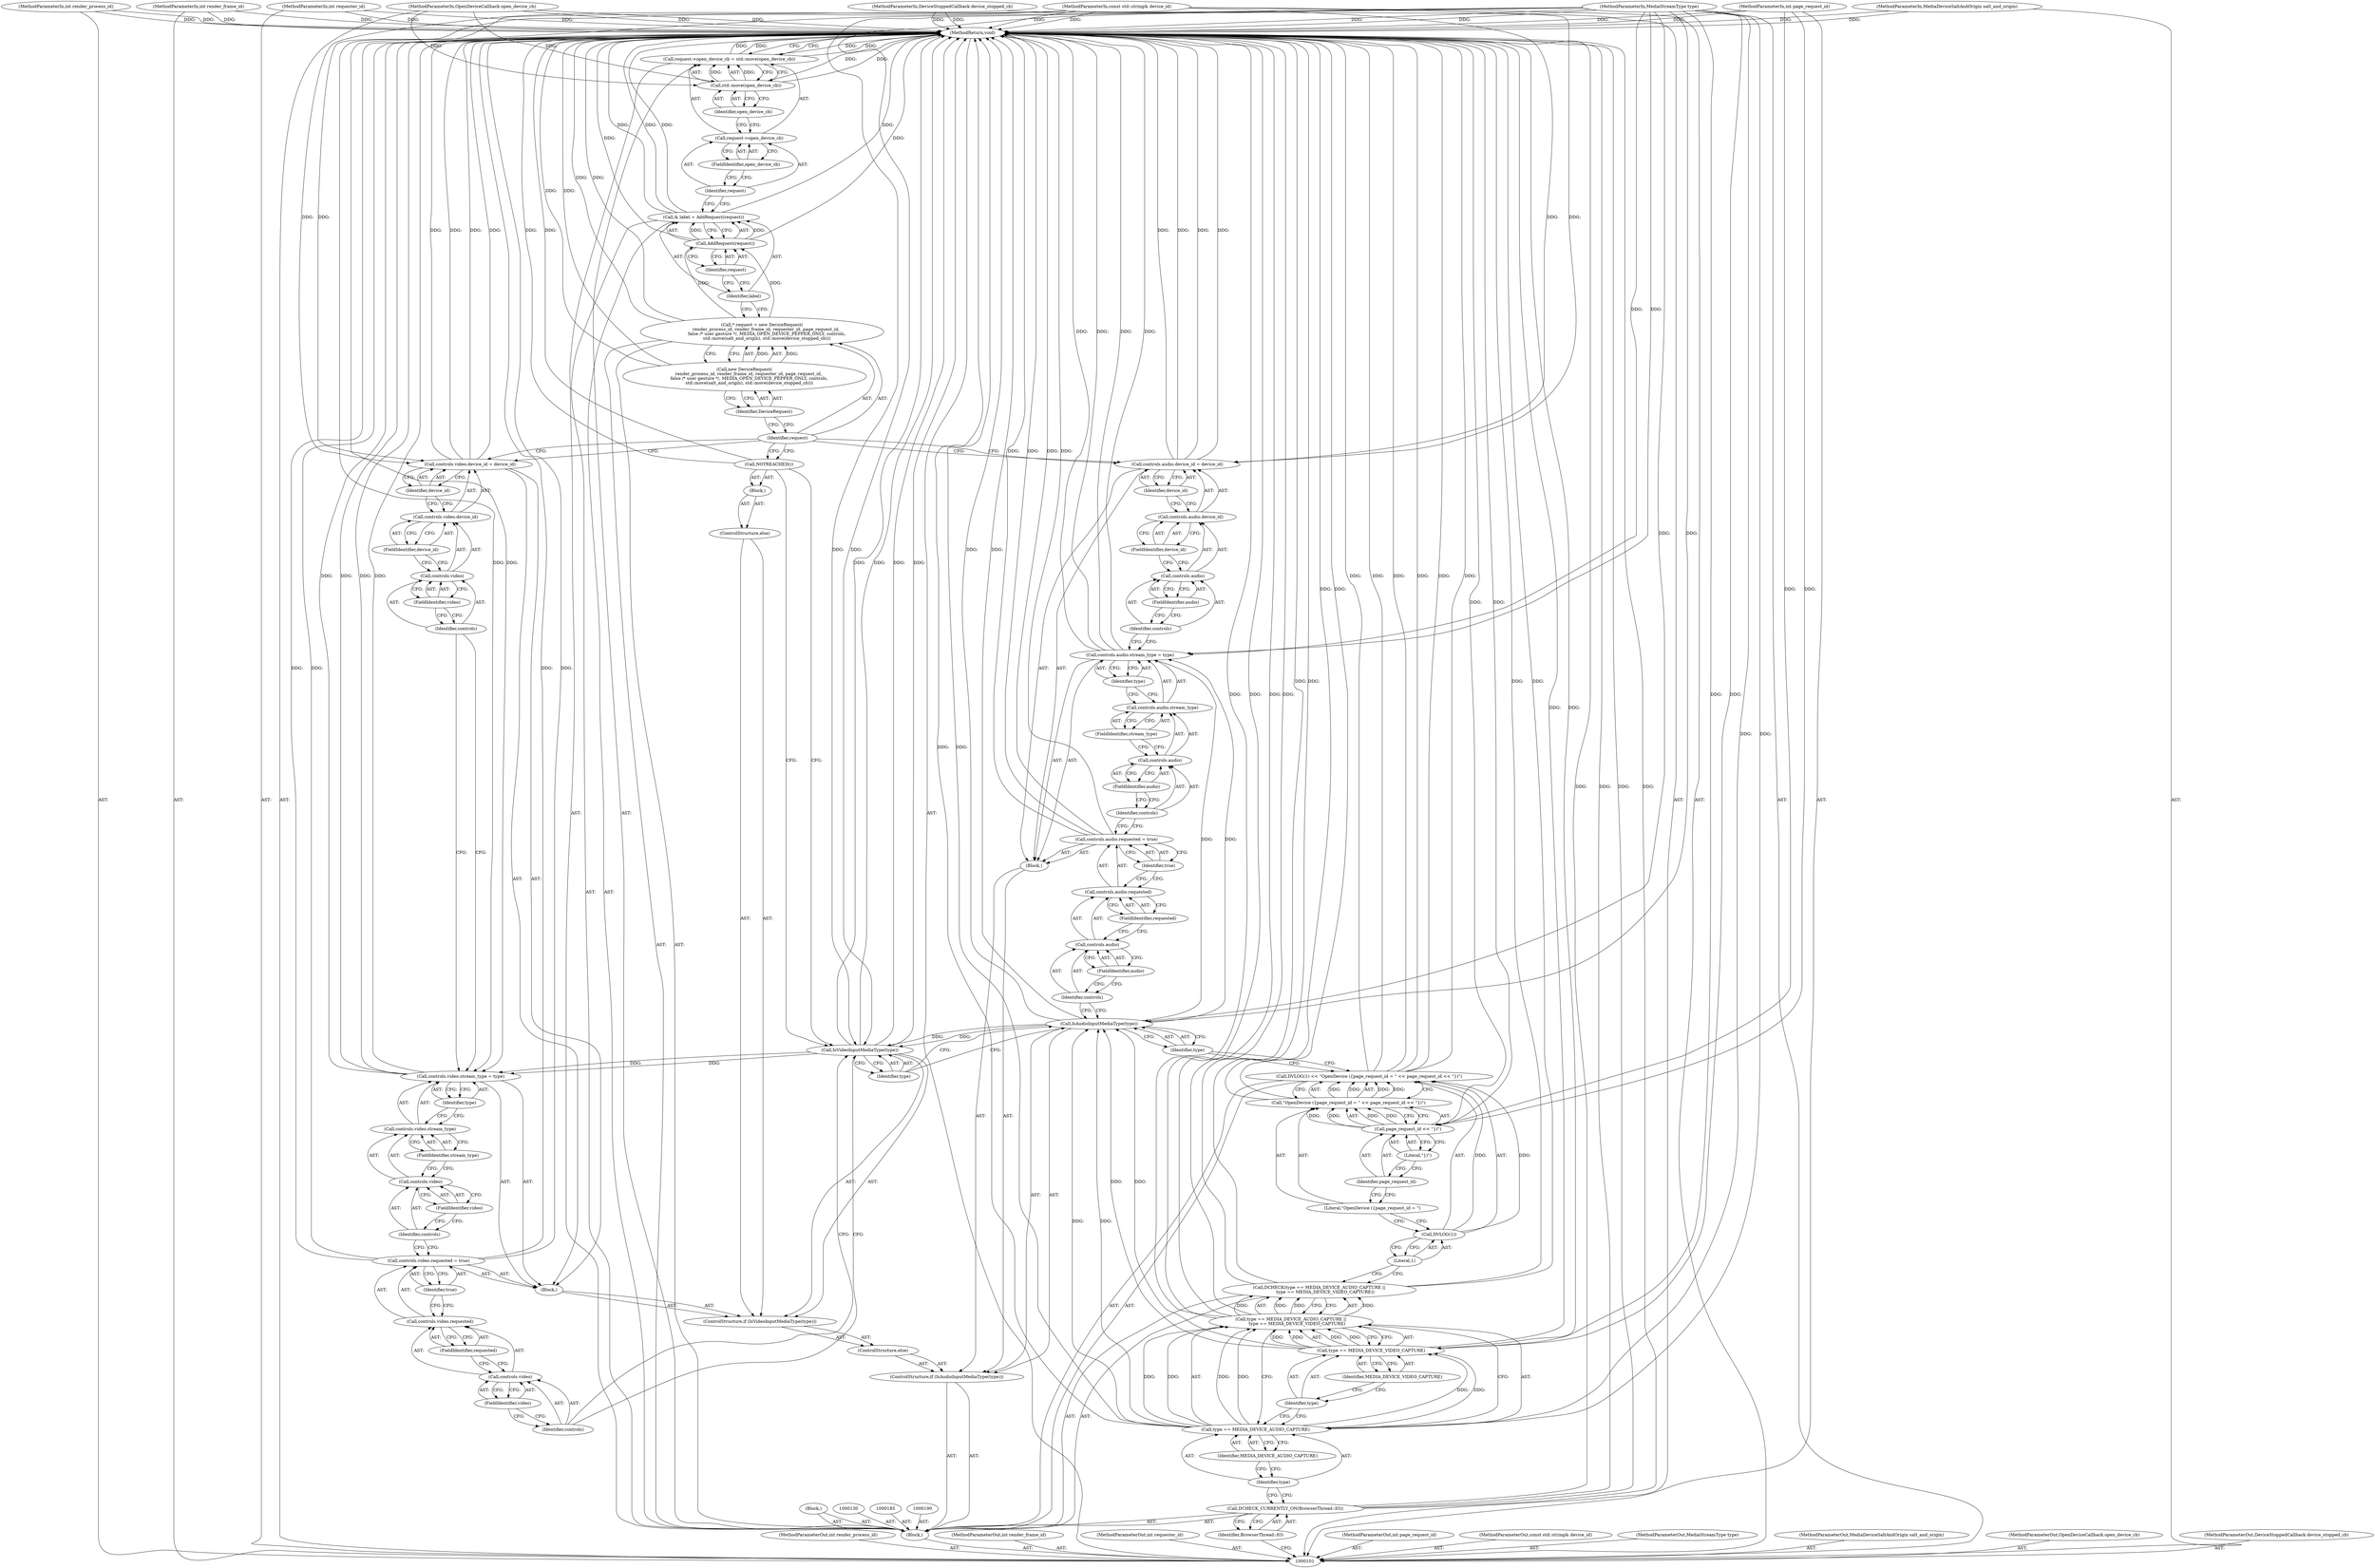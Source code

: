 digraph "0_Chrome_971548cdca2d4c0a6fedd3db0c94372c2a27eac3_15" {
"1000202" [label="(MethodReturn,void)"];
"1000102" [label="(MethodParameterIn,int render_process_id)"];
"1000280" [label="(MethodParameterOut,int render_process_id)"];
"1000112" [label="(Call,DCHECK_CURRENTLY_ON(BrowserThread::IO))"];
"1000113" [label="(Identifier,BrowserThread::IO)"];
"1000118" [label="(Identifier,MEDIA_DEVICE_AUDIO_CAPTURE)"];
"1000114" [label="(Call,DCHECK(type == MEDIA_DEVICE_AUDIO_CAPTURE ||\n         type == MEDIA_DEVICE_VIDEO_CAPTURE))"];
"1000115" [label="(Call,type == MEDIA_DEVICE_AUDIO_CAPTURE ||\n         type == MEDIA_DEVICE_VIDEO_CAPTURE)"];
"1000116" [label="(Call,type == MEDIA_DEVICE_AUDIO_CAPTURE)"];
"1000117" [label="(Identifier,type)"];
"1000121" [label="(Identifier,MEDIA_DEVICE_VIDEO_CAPTURE)"];
"1000119" [label="(Call,type == MEDIA_DEVICE_VIDEO_CAPTURE)"];
"1000120" [label="(Identifier,type)"];
"1000125" [label="(Call,\"OpenDevice ({page_request_id = \" << page_request_id << \"})\")"];
"1000126" [label="(Literal,\"OpenDevice ({page_request_id = \")"];
"1000122" [label="(Call,DVLOG(1) << \"OpenDevice ({page_request_id = \" << page_request_id << \"})\")"];
"1000123" [label="(Call,DVLOG(1))"];
"1000127" [label="(Call,page_request_id << \"})\")"];
"1000128" [label="(Identifier,page_request_id)"];
"1000129" [label="(Literal,\"})\")"];
"1000124" [label="(Literal,1)"];
"1000131" [label="(ControlStructure,if (IsAudioInputMediaType(type)))"];
"1000133" [label="(Identifier,type)"];
"1000134" [label="(Block,)"];
"1000132" [label="(Call,IsAudioInputMediaType(type))"];
"1000139" [label="(FieldIdentifier,audio)"];
"1000140" [label="(FieldIdentifier,requested)"];
"1000141" [label="(Identifier,true)"];
"1000135" [label="(Call,controls.audio.requested = true)"];
"1000136" [label="(Call,controls.audio.requested)"];
"1000137" [label="(Call,controls.audio)"];
"1000138" [label="(Identifier,controls)"];
"1000146" [label="(FieldIdentifier,audio)"];
"1000147" [label="(FieldIdentifier,stream_type)"];
"1000148" [label="(Identifier,type)"];
"1000142" [label="(Call,controls.audio.stream_type = type)"];
"1000143" [label="(Call,controls.audio.stream_type)"];
"1000144" [label="(Call,controls.audio)"];
"1000145" [label="(Identifier,controls)"];
"1000153" [label="(FieldIdentifier,audio)"];
"1000154" [label="(FieldIdentifier,device_id)"];
"1000155" [label="(Identifier,device_id)"];
"1000149" [label="(Call,controls.audio.device_id = device_id)"];
"1000150" [label="(Call,controls.audio.device_id)"];
"1000151" [label="(Call,controls.audio)"];
"1000152" [label="(Identifier,controls)"];
"1000158" [label="(Call,IsVideoInputMediaType(type))"];
"1000159" [label="(Identifier,type)"];
"1000156" [label="(ControlStructure,else)"];
"1000160" [label="(Block,)"];
"1000157" [label="(ControlStructure,if (IsVideoInputMediaType(type)))"];
"1000103" [label="(MethodParameterIn,int render_frame_id)"];
"1000281" [label="(MethodParameterOut,int render_frame_id)"];
"1000165" [label="(FieldIdentifier,video)"];
"1000166" [label="(FieldIdentifier,requested)"];
"1000167" [label="(Identifier,true)"];
"1000161" [label="(Call,controls.video.requested = true)"];
"1000162" [label="(Call,controls.video.requested)"];
"1000163" [label="(Call,controls.video)"];
"1000164" [label="(Identifier,controls)"];
"1000172" [label="(FieldIdentifier,video)"];
"1000173" [label="(FieldIdentifier,stream_type)"];
"1000174" [label="(Identifier,type)"];
"1000168" [label="(Call,controls.video.stream_type = type)"];
"1000169" [label="(Call,controls.video.stream_type)"];
"1000170" [label="(Call,controls.video)"];
"1000171" [label="(Identifier,controls)"];
"1000179" [label="(FieldIdentifier,video)"];
"1000180" [label="(FieldIdentifier,device_id)"];
"1000181" [label="(Identifier,device_id)"];
"1000175" [label="(Call,controls.video.device_id = device_id)"];
"1000176" [label="(Call,controls.video.device_id)"];
"1000177" [label="(Call,controls.video)"];
"1000178" [label="(Identifier,controls)"];
"1000182" [label="(ControlStructure,else)"];
"1000183" [label="(Block,)"];
"1000184" [label="(Call,NOTREACHED())"];
"1000186" [label="(Call,* request = new DeviceRequest(\n      render_process_id, render_frame_id, requester_id, page_request_id,\n       false /* user gesture */, MEDIA_OPEN_DEVICE_PEPPER_ONLY, controls,\n       std::move(salt_and_origin), std::move(device_stopped_cb)))"];
"1000187" [label="(Identifier,request)"];
"1000188" [label="(Call,new DeviceRequest(\n      render_process_id, render_frame_id, requester_id, page_request_id,\n       false /* user gesture */, MEDIA_OPEN_DEVICE_PEPPER_ONLY, controls,\n       std::move(salt_and_origin), std::move(device_stopped_cb)))"];
"1000189" [label="(Identifier,DeviceRequest)"];
"1000104" [label="(MethodParameterIn,int requester_id)"];
"1000282" [label="(MethodParameterOut,int requester_id)"];
"1000191" [label="(Call,& label = AddRequest(request))"];
"1000192" [label="(Identifier,label)"];
"1000193" [label="(Call,AddRequest(request))"];
"1000194" [label="(Identifier,request)"];
"1000198" [label="(FieldIdentifier,open_device_cb)"];
"1000195" [label="(Call,request->open_device_cb = std::move(open_device_cb))"];
"1000196" [label="(Call,request->open_device_cb)"];
"1000197" [label="(Identifier,request)"];
"1000199" [label="(Call,std::move(open_device_cb))"];
"1000200" [label="(Identifier,open_device_cb)"];
"1000201" [label="(Block,)"];
"1000105" [label="(MethodParameterIn,int page_request_id)"];
"1000283" [label="(MethodParameterOut,int page_request_id)"];
"1000106" [label="(MethodParameterIn,const std::string& device_id)"];
"1000284" [label="(MethodParameterOut,const std::string& device_id)"];
"1000107" [label="(MethodParameterIn,MediaStreamType type)"];
"1000285" [label="(MethodParameterOut,MediaStreamType type)"];
"1000108" [label="(MethodParameterIn,MediaDeviceSaltAndOrigin salt_and_origin)"];
"1000286" [label="(MethodParameterOut,MediaDeviceSaltAndOrigin salt_and_origin)"];
"1000109" [label="(MethodParameterIn,OpenDeviceCallback open_device_cb)"];
"1000287" [label="(MethodParameterOut,OpenDeviceCallback open_device_cb)"];
"1000110" [label="(MethodParameterIn,DeviceStoppedCallback device_stopped_cb)"];
"1000288" [label="(MethodParameterOut,DeviceStoppedCallback device_stopped_cb)"];
"1000111" [label="(Block,)"];
"1000202" -> "1000101"  [label="AST: "];
"1000202" -> "1000195"  [label="CFG: "];
"1000108" -> "1000202"  [label="DDG: "];
"1000107" -> "1000202"  [label="DDG: "];
"1000168" -> "1000202"  [label="DDG: "];
"1000168" -> "1000202"  [label="DDG: "];
"1000199" -> "1000202"  [label="DDG: "];
"1000104" -> "1000202"  [label="DDG: "];
"1000105" -> "1000202"  [label="DDG: "];
"1000175" -> "1000202"  [label="DDG: "];
"1000175" -> "1000202"  [label="DDG: "];
"1000125" -> "1000202"  [label="DDG: "];
"1000116" -> "1000202"  [label="DDG: "];
"1000195" -> "1000202"  [label="DDG: "];
"1000195" -> "1000202"  [label="DDG: "];
"1000149" -> "1000202"  [label="DDG: "];
"1000149" -> "1000202"  [label="DDG: "];
"1000127" -> "1000202"  [label="DDG: "];
"1000115" -> "1000202"  [label="DDG: "];
"1000115" -> "1000202"  [label="DDG: "];
"1000186" -> "1000202"  [label="DDG: "];
"1000158" -> "1000202"  [label="DDG: "];
"1000158" -> "1000202"  [label="DDG: "];
"1000122" -> "1000202"  [label="DDG: "];
"1000122" -> "1000202"  [label="DDG: "];
"1000122" -> "1000202"  [label="DDG: "];
"1000193" -> "1000202"  [label="DDG: "];
"1000114" -> "1000202"  [label="DDG: "];
"1000114" -> "1000202"  [label="DDG: "];
"1000188" -> "1000202"  [label="DDG: "];
"1000132" -> "1000202"  [label="DDG: "];
"1000135" -> "1000202"  [label="DDG: "];
"1000135" -> "1000202"  [label="DDG: "];
"1000184" -> "1000202"  [label="DDG: "];
"1000161" -> "1000202"  [label="DDG: "];
"1000161" -> "1000202"  [label="DDG: "];
"1000103" -> "1000202"  [label="DDG: "];
"1000119" -> "1000202"  [label="DDG: "];
"1000142" -> "1000202"  [label="DDG: "];
"1000142" -> "1000202"  [label="DDG: "];
"1000102" -> "1000202"  [label="DDG: "];
"1000112" -> "1000202"  [label="DDG: "];
"1000112" -> "1000202"  [label="DDG: "];
"1000191" -> "1000202"  [label="DDG: "];
"1000191" -> "1000202"  [label="DDG: "];
"1000110" -> "1000202"  [label="DDG: "];
"1000106" -> "1000202"  [label="DDG: "];
"1000109" -> "1000202"  [label="DDG: "];
"1000102" -> "1000101"  [label="AST: "];
"1000102" -> "1000202"  [label="DDG: "];
"1000280" -> "1000101"  [label="AST: "];
"1000112" -> "1000111"  [label="AST: "];
"1000112" -> "1000113"  [label="CFG: "];
"1000113" -> "1000112"  [label="AST: "];
"1000117" -> "1000112"  [label="CFG: "];
"1000112" -> "1000202"  [label="DDG: "];
"1000112" -> "1000202"  [label="DDG: "];
"1000113" -> "1000112"  [label="AST: "];
"1000113" -> "1000101"  [label="CFG: "];
"1000112" -> "1000113"  [label="CFG: "];
"1000118" -> "1000116"  [label="AST: "];
"1000118" -> "1000117"  [label="CFG: "];
"1000116" -> "1000118"  [label="CFG: "];
"1000114" -> "1000111"  [label="AST: "];
"1000114" -> "1000115"  [label="CFG: "];
"1000115" -> "1000114"  [label="AST: "];
"1000124" -> "1000114"  [label="CFG: "];
"1000114" -> "1000202"  [label="DDG: "];
"1000114" -> "1000202"  [label="DDG: "];
"1000115" -> "1000114"  [label="DDG: "];
"1000115" -> "1000114"  [label="DDG: "];
"1000115" -> "1000114"  [label="AST: "];
"1000115" -> "1000116"  [label="CFG: "];
"1000115" -> "1000119"  [label="CFG: "];
"1000116" -> "1000115"  [label="AST: "];
"1000119" -> "1000115"  [label="AST: "];
"1000114" -> "1000115"  [label="CFG: "];
"1000115" -> "1000202"  [label="DDG: "];
"1000115" -> "1000202"  [label="DDG: "];
"1000115" -> "1000114"  [label="DDG: "];
"1000115" -> "1000114"  [label="DDG: "];
"1000116" -> "1000115"  [label="DDG: "];
"1000116" -> "1000115"  [label="DDG: "];
"1000119" -> "1000115"  [label="DDG: "];
"1000119" -> "1000115"  [label="DDG: "];
"1000116" -> "1000115"  [label="AST: "];
"1000116" -> "1000118"  [label="CFG: "];
"1000117" -> "1000116"  [label="AST: "];
"1000118" -> "1000116"  [label="AST: "];
"1000120" -> "1000116"  [label="CFG: "];
"1000115" -> "1000116"  [label="CFG: "];
"1000116" -> "1000202"  [label="DDG: "];
"1000116" -> "1000115"  [label="DDG: "];
"1000116" -> "1000115"  [label="DDG: "];
"1000107" -> "1000116"  [label="DDG: "];
"1000116" -> "1000119"  [label="DDG: "];
"1000116" -> "1000132"  [label="DDG: "];
"1000117" -> "1000116"  [label="AST: "];
"1000117" -> "1000112"  [label="CFG: "];
"1000118" -> "1000117"  [label="CFG: "];
"1000121" -> "1000119"  [label="AST: "];
"1000121" -> "1000120"  [label="CFG: "];
"1000119" -> "1000121"  [label="CFG: "];
"1000119" -> "1000115"  [label="AST: "];
"1000119" -> "1000121"  [label="CFG: "];
"1000120" -> "1000119"  [label="AST: "];
"1000121" -> "1000119"  [label="AST: "];
"1000115" -> "1000119"  [label="CFG: "];
"1000119" -> "1000202"  [label="DDG: "];
"1000119" -> "1000115"  [label="DDG: "];
"1000119" -> "1000115"  [label="DDG: "];
"1000116" -> "1000119"  [label="DDG: "];
"1000107" -> "1000119"  [label="DDG: "];
"1000119" -> "1000132"  [label="DDG: "];
"1000120" -> "1000119"  [label="AST: "];
"1000120" -> "1000116"  [label="CFG: "];
"1000121" -> "1000120"  [label="CFG: "];
"1000125" -> "1000122"  [label="AST: "];
"1000125" -> "1000127"  [label="CFG: "];
"1000126" -> "1000125"  [label="AST: "];
"1000127" -> "1000125"  [label="AST: "];
"1000122" -> "1000125"  [label="CFG: "];
"1000125" -> "1000202"  [label="DDG: "];
"1000125" -> "1000122"  [label="DDG: "];
"1000125" -> "1000122"  [label="DDG: "];
"1000127" -> "1000125"  [label="DDG: "];
"1000127" -> "1000125"  [label="DDG: "];
"1000126" -> "1000125"  [label="AST: "];
"1000126" -> "1000123"  [label="CFG: "];
"1000128" -> "1000126"  [label="CFG: "];
"1000122" -> "1000111"  [label="AST: "];
"1000122" -> "1000125"  [label="CFG: "];
"1000123" -> "1000122"  [label="AST: "];
"1000125" -> "1000122"  [label="AST: "];
"1000133" -> "1000122"  [label="CFG: "];
"1000122" -> "1000202"  [label="DDG: "];
"1000122" -> "1000202"  [label="DDG: "];
"1000122" -> "1000202"  [label="DDG: "];
"1000123" -> "1000122"  [label="DDG: "];
"1000125" -> "1000122"  [label="DDG: "];
"1000125" -> "1000122"  [label="DDG: "];
"1000123" -> "1000122"  [label="AST: "];
"1000123" -> "1000124"  [label="CFG: "];
"1000124" -> "1000123"  [label="AST: "];
"1000126" -> "1000123"  [label="CFG: "];
"1000123" -> "1000122"  [label="DDG: "];
"1000127" -> "1000125"  [label="AST: "];
"1000127" -> "1000129"  [label="CFG: "];
"1000128" -> "1000127"  [label="AST: "];
"1000129" -> "1000127"  [label="AST: "];
"1000125" -> "1000127"  [label="CFG: "];
"1000127" -> "1000202"  [label="DDG: "];
"1000127" -> "1000125"  [label="DDG: "];
"1000127" -> "1000125"  [label="DDG: "];
"1000105" -> "1000127"  [label="DDG: "];
"1000128" -> "1000127"  [label="AST: "];
"1000128" -> "1000126"  [label="CFG: "];
"1000129" -> "1000128"  [label="CFG: "];
"1000129" -> "1000127"  [label="AST: "];
"1000129" -> "1000128"  [label="CFG: "];
"1000127" -> "1000129"  [label="CFG: "];
"1000124" -> "1000123"  [label="AST: "];
"1000124" -> "1000114"  [label="CFG: "];
"1000123" -> "1000124"  [label="CFG: "];
"1000131" -> "1000111"  [label="AST: "];
"1000132" -> "1000131"  [label="AST: "];
"1000134" -> "1000131"  [label="AST: "];
"1000156" -> "1000131"  [label="AST: "];
"1000133" -> "1000132"  [label="AST: "];
"1000133" -> "1000122"  [label="CFG: "];
"1000132" -> "1000133"  [label="CFG: "];
"1000134" -> "1000131"  [label="AST: "];
"1000135" -> "1000134"  [label="AST: "];
"1000142" -> "1000134"  [label="AST: "];
"1000149" -> "1000134"  [label="AST: "];
"1000132" -> "1000131"  [label="AST: "];
"1000132" -> "1000133"  [label="CFG: "];
"1000133" -> "1000132"  [label="AST: "];
"1000138" -> "1000132"  [label="CFG: "];
"1000159" -> "1000132"  [label="CFG: "];
"1000132" -> "1000202"  [label="DDG: "];
"1000116" -> "1000132"  [label="DDG: "];
"1000119" -> "1000132"  [label="DDG: "];
"1000107" -> "1000132"  [label="DDG: "];
"1000132" -> "1000142"  [label="DDG: "];
"1000132" -> "1000158"  [label="DDG: "];
"1000139" -> "1000137"  [label="AST: "];
"1000139" -> "1000138"  [label="CFG: "];
"1000137" -> "1000139"  [label="CFG: "];
"1000140" -> "1000136"  [label="AST: "];
"1000140" -> "1000137"  [label="CFG: "];
"1000136" -> "1000140"  [label="CFG: "];
"1000141" -> "1000135"  [label="AST: "];
"1000141" -> "1000136"  [label="CFG: "];
"1000135" -> "1000141"  [label="CFG: "];
"1000135" -> "1000134"  [label="AST: "];
"1000135" -> "1000141"  [label="CFG: "];
"1000136" -> "1000135"  [label="AST: "];
"1000141" -> "1000135"  [label="AST: "];
"1000145" -> "1000135"  [label="CFG: "];
"1000135" -> "1000202"  [label="DDG: "];
"1000135" -> "1000202"  [label="DDG: "];
"1000136" -> "1000135"  [label="AST: "];
"1000136" -> "1000140"  [label="CFG: "];
"1000137" -> "1000136"  [label="AST: "];
"1000140" -> "1000136"  [label="AST: "];
"1000141" -> "1000136"  [label="CFG: "];
"1000137" -> "1000136"  [label="AST: "];
"1000137" -> "1000139"  [label="CFG: "];
"1000138" -> "1000137"  [label="AST: "];
"1000139" -> "1000137"  [label="AST: "];
"1000140" -> "1000137"  [label="CFG: "];
"1000138" -> "1000137"  [label="AST: "];
"1000138" -> "1000132"  [label="CFG: "];
"1000139" -> "1000138"  [label="CFG: "];
"1000146" -> "1000144"  [label="AST: "];
"1000146" -> "1000145"  [label="CFG: "];
"1000144" -> "1000146"  [label="CFG: "];
"1000147" -> "1000143"  [label="AST: "];
"1000147" -> "1000144"  [label="CFG: "];
"1000143" -> "1000147"  [label="CFG: "];
"1000148" -> "1000142"  [label="AST: "];
"1000148" -> "1000143"  [label="CFG: "];
"1000142" -> "1000148"  [label="CFG: "];
"1000142" -> "1000134"  [label="AST: "];
"1000142" -> "1000148"  [label="CFG: "];
"1000143" -> "1000142"  [label="AST: "];
"1000148" -> "1000142"  [label="AST: "];
"1000152" -> "1000142"  [label="CFG: "];
"1000142" -> "1000202"  [label="DDG: "];
"1000142" -> "1000202"  [label="DDG: "];
"1000132" -> "1000142"  [label="DDG: "];
"1000107" -> "1000142"  [label="DDG: "];
"1000143" -> "1000142"  [label="AST: "];
"1000143" -> "1000147"  [label="CFG: "];
"1000144" -> "1000143"  [label="AST: "];
"1000147" -> "1000143"  [label="AST: "];
"1000148" -> "1000143"  [label="CFG: "];
"1000144" -> "1000143"  [label="AST: "];
"1000144" -> "1000146"  [label="CFG: "];
"1000145" -> "1000144"  [label="AST: "];
"1000146" -> "1000144"  [label="AST: "];
"1000147" -> "1000144"  [label="CFG: "];
"1000145" -> "1000144"  [label="AST: "];
"1000145" -> "1000135"  [label="CFG: "];
"1000146" -> "1000145"  [label="CFG: "];
"1000153" -> "1000151"  [label="AST: "];
"1000153" -> "1000152"  [label="CFG: "];
"1000151" -> "1000153"  [label="CFG: "];
"1000154" -> "1000150"  [label="AST: "];
"1000154" -> "1000151"  [label="CFG: "];
"1000150" -> "1000154"  [label="CFG: "];
"1000155" -> "1000149"  [label="AST: "];
"1000155" -> "1000150"  [label="CFG: "];
"1000149" -> "1000155"  [label="CFG: "];
"1000149" -> "1000134"  [label="AST: "];
"1000149" -> "1000155"  [label="CFG: "];
"1000150" -> "1000149"  [label="AST: "];
"1000155" -> "1000149"  [label="AST: "];
"1000187" -> "1000149"  [label="CFG: "];
"1000149" -> "1000202"  [label="DDG: "];
"1000149" -> "1000202"  [label="DDG: "];
"1000106" -> "1000149"  [label="DDG: "];
"1000150" -> "1000149"  [label="AST: "];
"1000150" -> "1000154"  [label="CFG: "];
"1000151" -> "1000150"  [label="AST: "];
"1000154" -> "1000150"  [label="AST: "];
"1000155" -> "1000150"  [label="CFG: "];
"1000151" -> "1000150"  [label="AST: "];
"1000151" -> "1000153"  [label="CFG: "];
"1000152" -> "1000151"  [label="AST: "];
"1000153" -> "1000151"  [label="AST: "];
"1000154" -> "1000151"  [label="CFG: "];
"1000152" -> "1000151"  [label="AST: "];
"1000152" -> "1000142"  [label="CFG: "];
"1000153" -> "1000152"  [label="CFG: "];
"1000158" -> "1000157"  [label="AST: "];
"1000158" -> "1000159"  [label="CFG: "];
"1000159" -> "1000158"  [label="AST: "];
"1000164" -> "1000158"  [label="CFG: "];
"1000184" -> "1000158"  [label="CFG: "];
"1000158" -> "1000202"  [label="DDG: "];
"1000158" -> "1000202"  [label="DDG: "];
"1000132" -> "1000158"  [label="DDG: "];
"1000107" -> "1000158"  [label="DDG: "];
"1000158" -> "1000168"  [label="DDG: "];
"1000159" -> "1000158"  [label="AST: "];
"1000159" -> "1000132"  [label="CFG: "];
"1000158" -> "1000159"  [label="CFG: "];
"1000156" -> "1000131"  [label="AST: "];
"1000157" -> "1000156"  [label="AST: "];
"1000160" -> "1000157"  [label="AST: "];
"1000161" -> "1000160"  [label="AST: "];
"1000168" -> "1000160"  [label="AST: "];
"1000175" -> "1000160"  [label="AST: "];
"1000157" -> "1000156"  [label="AST: "];
"1000158" -> "1000157"  [label="AST: "];
"1000160" -> "1000157"  [label="AST: "];
"1000182" -> "1000157"  [label="AST: "];
"1000103" -> "1000101"  [label="AST: "];
"1000103" -> "1000202"  [label="DDG: "];
"1000281" -> "1000101"  [label="AST: "];
"1000165" -> "1000163"  [label="AST: "];
"1000165" -> "1000164"  [label="CFG: "];
"1000163" -> "1000165"  [label="CFG: "];
"1000166" -> "1000162"  [label="AST: "];
"1000166" -> "1000163"  [label="CFG: "];
"1000162" -> "1000166"  [label="CFG: "];
"1000167" -> "1000161"  [label="AST: "];
"1000167" -> "1000162"  [label="CFG: "];
"1000161" -> "1000167"  [label="CFG: "];
"1000161" -> "1000160"  [label="AST: "];
"1000161" -> "1000167"  [label="CFG: "];
"1000162" -> "1000161"  [label="AST: "];
"1000167" -> "1000161"  [label="AST: "];
"1000171" -> "1000161"  [label="CFG: "];
"1000161" -> "1000202"  [label="DDG: "];
"1000161" -> "1000202"  [label="DDG: "];
"1000162" -> "1000161"  [label="AST: "];
"1000162" -> "1000166"  [label="CFG: "];
"1000163" -> "1000162"  [label="AST: "];
"1000166" -> "1000162"  [label="AST: "];
"1000167" -> "1000162"  [label="CFG: "];
"1000163" -> "1000162"  [label="AST: "];
"1000163" -> "1000165"  [label="CFG: "];
"1000164" -> "1000163"  [label="AST: "];
"1000165" -> "1000163"  [label="AST: "];
"1000166" -> "1000163"  [label="CFG: "];
"1000164" -> "1000163"  [label="AST: "];
"1000164" -> "1000158"  [label="CFG: "];
"1000165" -> "1000164"  [label="CFG: "];
"1000172" -> "1000170"  [label="AST: "];
"1000172" -> "1000171"  [label="CFG: "];
"1000170" -> "1000172"  [label="CFG: "];
"1000173" -> "1000169"  [label="AST: "];
"1000173" -> "1000170"  [label="CFG: "];
"1000169" -> "1000173"  [label="CFG: "];
"1000174" -> "1000168"  [label="AST: "];
"1000174" -> "1000169"  [label="CFG: "];
"1000168" -> "1000174"  [label="CFG: "];
"1000168" -> "1000160"  [label="AST: "];
"1000168" -> "1000174"  [label="CFG: "];
"1000169" -> "1000168"  [label="AST: "];
"1000174" -> "1000168"  [label="AST: "];
"1000178" -> "1000168"  [label="CFG: "];
"1000168" -> "1000202"  [label="DDG: "];
"1000168" -> "1000202"  [label="DDG: "];
"1000158" -> "1000168"  [label="DDG: "];
"1000107" -> "1000168"  [label="DDG: "];
"1000169" -> "1000168"  [label="AST: "];
"1000169" -> "1000173"  [label="CFG: "];
"1000170" -> "1000169"  [label="AST: "];
"1000173" -> "1000169"  [label="AST: "];
"1000174" -> "1000169"  [label="CFG: "];
"1000170" -> "1000169"  [label="AST: "];
"1000170" -> "1000172"  [label="CFG: "];
"1000171" -> "1000170"  [label="AST: "];
"1000172" -> "1000170"  [label="AST: "];
"1000173" -> "1000170"  [label="CFG: "];
"1000171" -> "1000170"  [label="AST: "];
"1000171" -> "1000161"  [label="CFG: "];
"1000172" -> "1000171"  [label="CFG: "];
"1000179" -> "1000177"  [label="AST: "];
"1000179" -> "1000178"  [label="CFG: "];
"1000177" -> "1000179"  [label="CFG: "];
"1000180" -> "1000176"  [label="AST: "];
"1000180" -> "1000177"  [label="CFG: "];
"1000176" -> "1000180"  [label="CFG: "];
"1000181" -> "1000175"  [label="AST: "];
"1000181" -> "1000176"  [label="CFG: "];
"1000175" -> "1000181"  [label="CFG: "];
"1000175" -> "1000160"  [label="AST: "];
"1000175" -> "1000181"  [label="CFG: "];
"1000176" -> "1000175"  [label="AST: "];
"1000181" -> "1000175"  [label="AST: "];
"1000187" -> "1000175"  [label="CFG: "];
"1000175" -> "1000202"  [label="DDG: "];
"1000175" -> "1000202"  [label="DDG: "];
"1000106" -> "1000175"  [label="DDG: "];
"1000176" -> "1000175"  [label="AST: "];
"1000176" -> "1000180"  [label="CFG: "];
"1000177" -> "1000176"  [label="AST: "];
"1000180" -> "1000176"  [label="AST: "];
"1000181" -> "1000176"  [label="CFG: "];
"1000177" -> "1000176"  [label="AST: "];
"1000177" -> "1000179"  [label="CFG: "];
"1000178" -> "1000177"  [label="AST: "];
"1000179" -> "1000177"  [label="AST: "];
"1000180" -> "1000177"  [label="CFG: "];
"1000178" -> "1000177"  [label="AST: "];
"1000178" -> "1000168"  [label="CFG: "];
"1000179" -> "1000178"  [label="CFG: "];
"1000182" -> "1000157"  [label="AST: "];
"1000183" -> "1000182"  [label="AST: "];
"1000183" -> "1000182"  [label="AST: "];
"1000184" -> "1000183"  [label="AST: "];
"1000184" -> "1000183"  [label="AST: "];
"1000184" -> "1000158"  [label="CFG: "];
"1000187" -> "1000184"  [label="CFG: "];
"1000184" -> "1000202"  [label="DDG: "];
"1000186" -> "1000111"  [label="AST: "];
"1000186" -> "1000188"  [label="CFG: "];
"1000187" -> "1000186"  [label="AST: "];
"1000188" -> "1000186"  [label="AST: "];
"1000192" -> "1000186"  [label="CFG: "];
"1000186" -> "1000202"  [label="DDG: "];
"1000188" -> "1000186"  [label="DDG: "];
"1000186" -> "1000193"  [label="DDG: "];
"1000187" -> "1000186"  [label="AST: "];
"1000187" -> "1000149"  [label="CFG: "];
"1000187" -> "1000175"  [label="CFG: "];
"1000187" -> "1000184"  [label="CFG: "];
"1000189" -> "1000187"  [label="CFG: "];
"1000188" -> "1000186"  [label="AST: "];
"1000188" -> "1000189"  [label="CFG: "];
"1000189" -> "1000188"  [label="AST: "];
"1000186" -> "1000188"  [label="CFG: "];
"1000188" -> "1000202"  [label="DDG: "];
"1000188" -> "1000186"  [label="DDG: "];
"1000189" -> "1000188"  [label="AST: "];
"1000189" -> "1000187"  [label="CFG: "];
"1000188" -> "1000189"  [label="CFG: "];
"1000104" -> "1000101"  [label="AST: "];
"1000104" -> "1000202"  [label="DDG: "];
"1000282" -> "1000101"  [label="AST: "];
"1000191" -> "1000111"  [label="AST: "];
"1000191" -> "1000193"  [label="CFG: "];
"1000192" -> "1000191"  [label="AST: "];
"1000193" -> "1000191"  [label="AST: "];
"1000197" -> "1000191"  [label="CFG: "];
"1000191" -> "1000202"  [label="DDG: "];
"1000191" -> "1000202"  [label="DDG: "];
"1000193" -> "1000191"  [label="DDG: "];
"1000192" -> "1000191"  [label="AST: "];
"1000192" -> "1000186"  [label="CFG: "];
"1000194" -> "1000192"  [label="CFG: "];
"1000193" -> "1000191"  [label="AST: "];
"1000193" -> "1000194"  [label="CFG: "];
"1000194" -> "1000193"  [label="AST: "];
"1000191" -> "1000193"  [label="CFG: "];
"1000193" -> "1000202"  [label="DDG: "];
"1000193" -> "1000191"  [label="DDG: "];
"1000186" -> "1000193"  [label="DDG: "];
"1000194" -> "1000193"  [label="AST: "];
"1000194" -> "1000192"  [label="CFG: "];
"1000193" -> "1000194"  [label="CFG: "];
"1000198" -> "1000196"  [label="AST: "];
"1000198" -> "1000197"  [label="CFG: "];
"1000196" -> "1000198"  [label="CFG: "];
"1000195" -> "1000111"  [label="AST: "];
"1000195" -> "1000199"  [label="CFG: "];
"1000196" -> "1000195"  [label="AST: "];
"1000199" -> "1000195"  [label="AST: "];
"1000202" -> "1000195"  [label="CFG: "];
"1000195" -> "1000202"  [label="DDG: "];
"1000195" -> "1000202"  [label="DDG: "];
"1000199" -> "1000195"  [label="DDG: "];
"1000196" -> "1000195"  [label="AST: "];
"1000196" -> "1000198"  [label="CFG: "];
"1000197" -> "1000196"  [label="AST: "];
"1000198" -> "1000196"  [label="AST: "];
"1000200" -> "1000196"  [label="CFG: "];
"1000197" -> "1000196"  [label="AST: "];
"1000197" -> "1000191"  [label="CFG: "];
"1000198" -> "1000197"  [label="CFG: "];
"1000199" -> "1000195"  [label="AST: "];
"1000199" -> "1000200"  [label="CFG: "];
"1000200" -> "1000199"  [label="AST: "];
"1000195" -> "1000199"  [label="CFG: "];
"1000199" -> "1000202"  [label="DDG: "];
"1000199" -> "1000195"  [label="DDG: "];
"1000109" -> "1000199"  [label="DDG: "];
"1000200" -> "1000199"  [label="AST: "];
"1000200" -> "1000196"  [label="CFG: "];
"1000199" -> "1000200"  [label="CFG: "];
"1000201" -> "1000111"  [label="AST: "];
"1000105" -> "1000101"  [label="AST: "];
"1000105" -> "1000202"  [label="DDG: "];
"1000105" -> "1000127"  [label="DDG: "];
"1000283" -> "1000101"  [label="AST: "];
"1000106" -> "1000101"  [label="AST: "];
"1000106" -> "1000202"  [label="DDG: "];
"1000106" -> "1000149"  [label="DDG: "];
"1000106" -> "1000175"  [label="DDG: "];
"1000284" -> "1000101"  [label="AST: "];
"1000107" -> "1000101"  [label="AST: "];
"1000107" -> "1000202"  [label="DDG: "];
"1000107" -> "1000116"  [label="DDG: "];
"1000107" -> "1000119"  [label="DDG: "];
"1000107" -> "1000132"  [label="DDG: "];
"1000107" -> "1000142"  [label="DDG: "];
"1000107" -> "1000158"  [label="DDG: "];
"1000107" -> "1000168"  [label="DDG: "];
"1000285" -> "1000101"  [label="AST: "];
"1000108" -> "1000101"  [label="AST: "];
"1000108" -> "1000202"  [label="DDG: "];
"1000286" -> "1000101"  [label="AST: "];
"1000109" -> "1000101"  [label="AST: "];
"1000109" -> "1000202"  [label="DDG: "];
"1000109" -> "1000199"  [label="DDG: "];
"1000287" -> "1000101"  [label="AST: "];
"1000110" -> "1000101"  [label="AST: "];
"1000110" -> "1000202"  [label="DDG: "];
"1000288" -> "1000101"  [label="AST: "];
"1000111" -> "1000101"  [label="AST: "];
"1000112" -> "1000111"  [label="AST: "];
"1000114" -> "1000111"  [label="AST: "];
"1000122" -> "1000111"  [label="AST: "];
"1000130" -> "1000111"  [label="AST: "];
"1000131" -> "1000111"  [label="AST: "];
"1000185" -> "1000111"  [label="AST: "];
"1000186" -> "1000111"  [label="AST: "];
"1000190" -> "1000111"  [label="AST: "];
"1000191" -> "1000111"  [label="AST: "];
"1000195" -> "1000111"  [label="AST: "];
"1000201" -> "1000111"  [label="AST: "];
}
